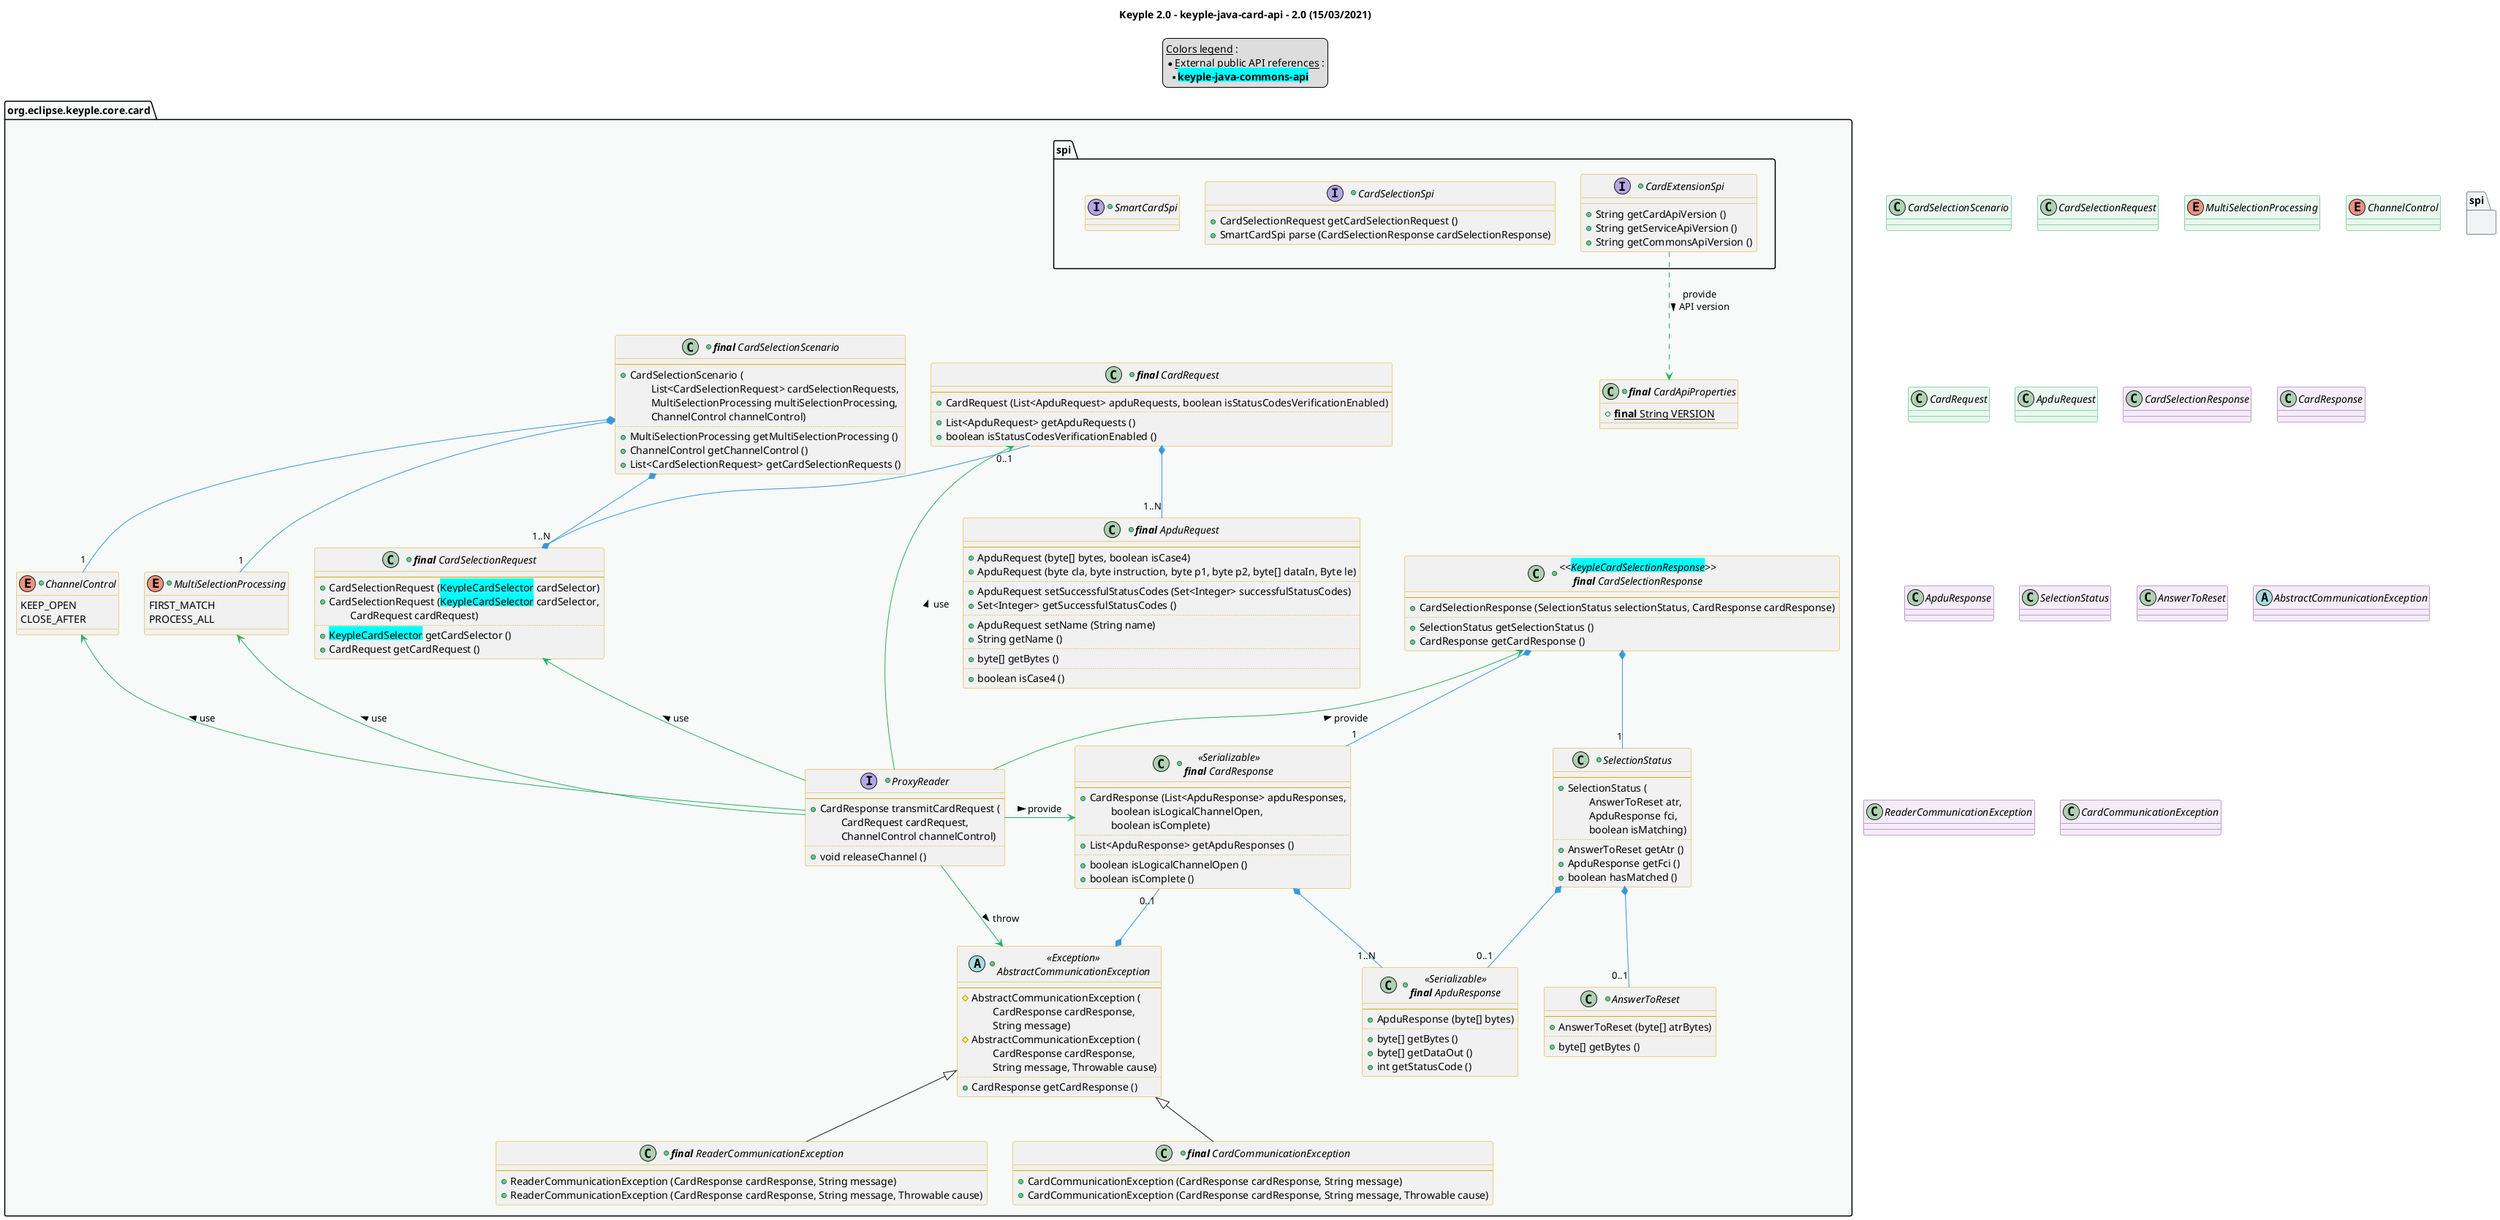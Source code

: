 @startuml
title
        Keyple 2.0 - keyple-java-card-api - 2.0 (15/03/2021)
end title

' == THEME ==

'Couleurs issues de : https://htmlcolorcodes.com/fr/tableau-de-couleur/tableau-de-couleur-design-plat/
!define C_GREY1 F8F9F9
!define C_GREY2 F2F3F4
!define C_GREY3 E5E7E9
!define C_GREY4 D7DBDD
!define C_GREY5 CACFD2
!define C_GREY6 BDC3C7
!define C_LINK 3498DB
!define C_USE 27AE60

skinparam Shadowing false
skinparam ClassFontStyle italic
skinparam ClassBorderColor #D4AC0D
skinparam stereotypeABorderColor #A9DCDF
skinparam stereotypeIBorderColor #B4A7E5
skinparam stereotypeCBorderColor #ADD1B2
skinparam stereotypeEBorderColor #EB93DF
' Red
skinparam ClassBackgroundColor<<red>> #FDEDEC
skinparam ClassBorderColor<<red>> #E74C3C
hide <<red>> stereotype
' Purple
skinparam ClassBackgroundColor<<purple>> #F4ECF7
skinparam ClassBorderColor<<purple>> #8E44AD
hide <<purple>> stereotype
' blue
skinparam ClassBackgroundColor<<blue>> #EBF5FB
skinparam ClassBorderColor<<blue>> #3498DB
hide <<blue>> stereotype
' Green
skinparam ClassBackgroundColor<<green>> #E9F7EF
skinparam ClassBorderColor<<green>> #27AE60
hide <<green>> stereotype
' Grey
skinparam ClassBackgroundColor<<grey>> #EAECEE
skinparam ClassBorderColor<<grey>> #2C3E50
hide <<grey>> stereotype

' == CONTENT ==

legend top
    __Colors legend__ :
    * __External public API references__ :
    ** <back:cyan>**keyple-java-commons-api**</back>
end legend

package "org.eclipse.keyple.core.card" as api {
    +class "**final** CardApiProperties" as ApiProperties {
        +{static} **final** String VERSION
    }
    +interface ProxyReader {
        --
        +CardResponse transmitCardRequest (
        \tCardRequest cardRequest,
        \tChannelControl channelControl)
        ..
        +void releaseChannel ()
    }
    ' REQUEST
    together {
        +enum MultiSelectionProcessing {
            FIRST_MATCH
            PROCESS_ALL
        }
        +enum ChannelControl {
            KEEP_OPEN
            CLOSE_AFTER
        }
        +class "**final** CardSelectionRequest" as CardSelectionRequest {
            --
            +CardSelectionRequest (<back:cyan>KeypleCardSelector</back> cardSelector)
            +CardSelectionRequest (<back:cyan>KeypleCardSelector</back> cardSelector,
                \tCardRequest cardRequest)
            ..
            +<back:cyan>KeypleCardSelector</back> getCardSelector ()
            +CardRequest getCardRequest ()
        }
        +class "**final** CardRequest" as CardRequest {
            --
            +CardRequest (List<ApduRequest> apduRequests, boolean isStatusCodesVerificationEnabled)
            ..
            +List<ApduRequest> getApduRequests ()
            +boolean isStatusCodesVerificationEnabled ()
        }
        +class "**final** ApduRequest" as ApduRequest {
            --
            +ApduRequest (byte[] bytes, boolean isCase4)
            +ApduRequest (byte cla, byte instruction, byte p1, byte p2, byte[] dataIn, Byte le)
            ..
            +ApduRequest setSuccessfulStatusCodes (Set<Integer> successfulStatusCodes)
            +Set<Integer> getSuccessfulStatusCodes ()
            ..
            +ApduRequest setName (String name)
            +String getName ()
            ..
            +byte[] getBytes ()
            ..
            +boolean isCase4 ()
        }
        +class "**final** CardSelectionScenario" as CardSelectionScenario {
            --
            +CardSelectionScenario (
                \tList<CardSelectionRequest> cardSelectionRequests,
                \tMultiSelectionProcessing multiSelectionProcessing,
                \tChannelControl channelControl)
            ..
            +MultiSelectionProcessing getMultiSelectionProcessing ()
            +ChannelControl getChannelControl ()
            +List<CardSelectionRequest> getCardSelectionRequests ()
        }
    }
    ' RESPONSE
    together {
        +class "<<<back:cyan>KeypleCardSelectionResponse</back>>>\n**final** CardSelectionResponse" as CardSelectionResponse {
            --
            +CardSelectionResponse (SelectionStatus selectionStatus, CardResponse cardResponse)
            ..
            +SelectionStatus getSelectionStatus ()
            +CardResponse getCardResponse ()
        }
        +class "<<Serializable>>\n**final** CardResponse" as CardResponse {
            --
            +CardResponse (List<ApduResponse> apduResponses,
                \tboolean isLogicalChannelOpen,
                \tboolean isComplete)
            ..
            +List<ApduResponse> getApduResponses ()
            ..
            +boolean isLogicalChannelOpen ()
            +boolean isComplete ()
        }
        +class "<<Serializable>>\n**final** ApduResponse" as ApduResponse {
            --
            +ApduResponse (byte[] bytes)
            ..
            +byte[] getBytes ()
            +byte[] getDataOut ()
            +int getStatusCode ()
        }
        +class SelectionStatus {
            --
            +SelectionStatus (
                \tAnswerToReset atr,
                \tApduResponse fci,
                \tboolean isMatching)
            ..
            +AnswerToReset getAtr ()
            +ApduResponse getFci ()
            +boolean hasMatched ()
        }
        +class AnswerToReset {
            --
            +AnswerToReset (byte[] atrBytes)
            ..
            +byte[] getBytes ()
        }
    }
    ' SPI
    package spi {
        +interface CardExtensionSpi {
            +String getCardApiVersion ()
            +String getServiceApiVersion ()
            +String getCommonsApiVersion ()
        }
        +interface CardSelectionSpi {
            +CardSelectionRequest getCardSelectionRequest ()
            +SmartCardSpi parse (CardSelectionResponse cardSelectionResponse)
        }
        +interface SmartCardSpi {
        }
    }
    +abstract class "<<Exception>>\nAbstractCommunicationException" as AbstractCommunicationException {
        --
        #AbstractCommunicationException (
            \tCardResponse cardResponse,
            \tString message)
        #AbstractCommunicationException (
            \tCardResponse cardResponse,
            \tString message, Throwable cause)
        ..
        +CardResponse getCardResponse ()
    }
    +class "**final** ReaderCommunicationException" as ReaderCommunicationException extends AbstractCommunicationException {
        --
        +ReaderCommunicationException (CardResponse cardResponse, String message)
        +ReaderCommunicationException (CardResponse cardResponse, String message, Throwable cause)
    }
    +class "**final** CardCommunicationException" as CardCommunicationException extends AbstractCommunicationException {
        --
        +CardCommunicationException (CardResponse cardResponse, String message)
        +CardCommunicationException (CardResponse cardResponse, String message, Throwable cause)
    }
}

' Associations

CardExtensionSpi ..> ApiProperties #C_USE : provide\nAPI version >

CardSelectionScenario *-- "1..N" CardSelectionRequest #C_LINK
CardSelectionScenario *-- "1" MultiSelectionProcessing #C_LINK
CardSelectionScenario *-- "1" ChannelControl #C_LINK

CardSelectionRequest *-- "0..1" CardRequest #C_LINK

CardRequest *-- "1..N" ApduRequest #C_LINK

CardSelectionResponse *-- "1" CardResponse #C_LINK
CardSelectionResponse *-- "1" SelectionStatus #C_LINK

CardResponse *-- "1..N" ApduResponse #C_LINK

SelectionStatus *-- "0..1" ApduResponse  #C_LINK
SelectionStatus *-- "0..1" AnswerToReset  #C_LINK

AbstractCommunicationException *-up- "0..1" CardResponse #C_LINK

ProxyReader -left-> CardSelectionRequest #C_USE : use >
ProxyReader --> CardRequest #C_USE : use >
ProxyReader -up-> MultiSelectionProcessing #C_USE : use >
ProxyReader -up-> ChannelControl #C_USE : use >

ProxyReader -up-> CardSelectionResponse #C_USE : provide >
ProxyReader -> CardResponse #C_USE : provide >
ProxyReader --> AbstractCommunicationException #C_USE : throw >

' == LAYOUT ==

spi -[hidden]- CardSelectionScenario
spi -[hidden]- CardSelectionResponse

' == STYLE ==

package api #C_GREY1 {}
package spi #C_GREY2 {}

class CardSelectionScenario <<green>>
class CardSelectionRequest <<green>>
enum MultiSelectionProcessing <<green>>
enum ChannelControl <<green>>
class CardRequest <<green>>
class ApduRequest <<green>>

class CardSelectionResponse <<purple>>
class CardResponse <<purple>>
class ApduResponse <<purple>>
class SelectionStatus <<purple>>
class AnswerToReset <<purple>>
abstract class AbstractCommunicationException <<purple>>
class ReaderCommunicationException <<purple>>
class CardCommunicationException <<purple>>

@enduml